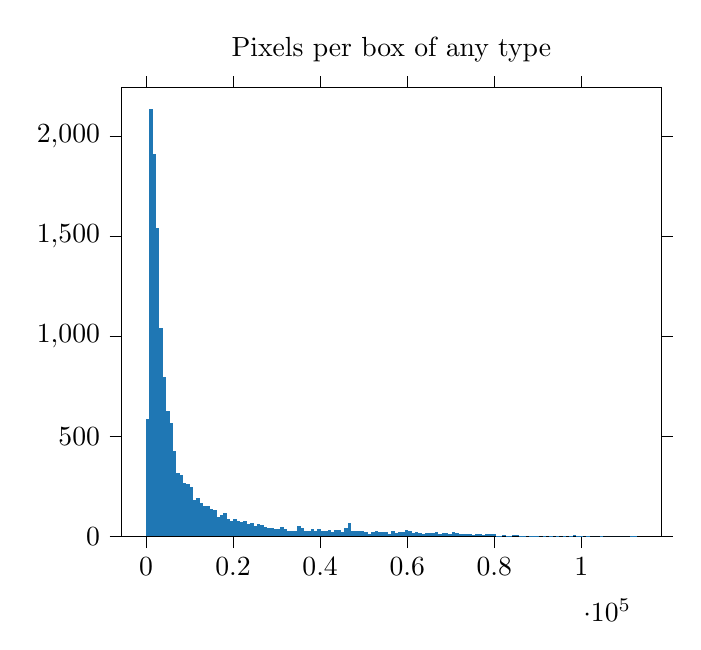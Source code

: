 % This file was created by tikzplotlib v0.8.5.
\begin{tikzpicture}

\definecolor{color0}{rgb}{0.122,0.467,0.706}

\begin{axis}[
tick align=outside,
tick pos=both,
title={Pixels per box of any type},
x grid style={white!69.02!black},
xmin=-5611.622, xmax=118315.094,
xtick style={color=black},
y grid style={white!69.02!black},
ymin=0, ymax=2243.85,
ytick style={color=black}
]
\draw[fill=color0,draw opacity=0] (axis cs:21.411,0) rectangle (axis cs:793.059,588);
\draw[fill=color0,draw opacity=0] (axis cs:793.059,0) rectangle (axis cs:1564.708,2137);
\draw[fill=color0,draw opacity=0] (axis cs:1564.708,0) rectangle (axis cs:2336.356,1915);
\draw[fill=color0,draw opacity=0] (axis cs:2336.356,0) rectangle (axis cs:3108.004,1544);
\draw[fill=color0,draw opacity=0] (axis cs:3108.004,0) rectangle (axis cs:3879.652,1040);
\draw[fill=color0,draw opacity=0] (axis cs:3879.652,0) rectangle (axis cs:4651.301,795);
\draw[fill=color0,draw opacity=0] (axis cs:4651.301,0) rectangle (axis cs:5422.949,626);
\draw[fill=color0,draw opacity=0] (axis cs:5422.949,0) rectangle (axis cs:6194.597,565);
\draw[fill=color0,draw opacity=0] (axis cs:6194.597,0) rectangle (axis cs:6966.246,424);
\draw[fill=color0,draw opacity=0] (axis cs:6966.246,0) rectangle (axis cs:7737.894,316);
\draw[fill=color0,draw opacity=0] (axis cs:7737.894,0) rectangle (axis cs:8509.542,308);
\draw[fill=color0,draw opacity=0] (axis cs:8509.542,0) rectangle (axis cs:9281.191,268);
\draw[fill=color0,draw opacity=0] (axis cs:9281.191,0) rectangle (axis cs:10052.839,260);
\draw[fill=color0,draw opacity=0] (axis cs:10052.839,0) rectangle (axis cs:10824.487,246);
\draw[fill=color0,draw opacity=0] (axis cs:10824.487,0) rectangle (axis cs:11596.135,182);
\draw[fill=color0,draw opacity=0] (axis cs:11596.135,0) rectangle (axis cs:12367.784,189);
\draw[fill=color0,draw opacity=0] (axis cs:12367.784,0) rectangle (axis cs:13139.432,166);
\draw[fill=color0,draw opacity=0] (axis cs:13139.432,0) rectangle (axis cs:13911.08,152);
\draw[fill=color0,draw opacity=0] (axis cs:13911.08,0) rectangle (axis cs:14682.729,150);
\draw[fill=color0,draw opacity=0] (axis cs:14682.729,0) rectangle (axis cs:15454.377,136);
\draw[fill=color0,draw opacity=0] (axis cs:15454.377,0) rectangle (axis cs:16226.025,133);
\draw[fill=color0,draw opacity=0] (axis cs:16226.025,0) rectangle (axis cs:16997.673,95);
\draw[fill=color0,draw opacity=0] (axis cs:16997.673,0) rectangle (axis cs:17769.322,107);
\draw[fill=color0,draw opacity=0] (axis cs:17769.322,0) rectangle (axis cs:18540.97,115);
\draw[fill=color0,draw opacity=0] (axis cs:18540.97,0) rectangle (axis cs:19312.618,84);
\draw[fill=color0,draw opacity=0] (axis cs:19312.618,0) rectangle (axis cs:20084.267,76);
\draw[fill=color0,draw opacity=0] (axis cs:20084.267,0) rectangle (axis cs:20855.915,84);
\draw[fill=color0,draw opacity=0] (axis cs:20855.915,0) rectangle (axis cs:21627.563,74);
\draw[fill=color0,draw opacity=0] (axis cs:21627.563,0) rectangle (axis cs:22399.211,73);
\draw[fill=color0,draw opacity=0] (axis cs:22399.211,0) rectangle (axis cs:23170.86,77);
\draw[fill=color0,draw opacity=0] (axis cs:23170.86,0) rectangle (axis cs:23942.508,63);
\draw[fill=color0,draw opacity=0] (axis cs:23942.508,0) rectangle (axis cs:24714.156,64);
\draw[fill=color0,draw opacity=0] (axis cs:24714.156,0) rectangle (axis cs:25485.805,53);
\draw[fill=color0,draw opacity=0] (axis cs:25485.805,0) rectangle (axis cs:26257.453,63);
\draw[fill=color0,draw opacity=0] (axis cs:26257.453,0) rectangle (axis cs:27029.101,58);
\draw[fill=color0,draw opacity=0] (axis cs:27029.101,0) rectangle (axis cs:27800.75,48);
\draw[fill=color0,draw opacity=0] (axis cs:27800.75,0) rectangle (axis cs:28572.398,43);
\draw[fill=color0,draw opacity=0] (axis cs:28572.398,0) rectangle (axis cs:29344.046,43);
\draw[fill=color0,draw opacity=0] (axis cs:29344.046,0) rectangle (axis cs:30115.694,37);
\draw[fill=color0,draw opacity=0] (axis cs:30115.694,0) rectangle (axis cs:30887.343,34);
\draw[fill=color0,draw opacity=0] (axis cs:30887.343,0) rectangle (axis cs:31658.991,46);
\draw[fill=color0,draw opacity=0] (axis cs:31658.991,0) rectangle (axis cs:32430.639,34);
\draw[fill=color0,draw opacity=0] (axis cs:32430.639,0) rectangle (axis cs:33202.288,24);
\draw[fill=color0,draw opacity=0] (axis cs:33202.288,0) rectangle (axis cs:33973.936,25);
\draw[fill=color0,draw opacity=0] (axis cs:33973.936,0) rectangle (axis cs:34745.584,28);
\draw[fill=color0,draw opacity=0] (axis cs:34745.584,0) rectangle (axis cs:35517.232,50);
\draw[fill=color0,draw opacity=0] (axis cs:35517.232,0) rectangle (axis cs:36288.881,39);
\draw[fill=color0,draw opacity=0] (axis cs:36288.881,0) rectangle (axis cs:37060.529,28);
\draw[fill=color0,draw opacity=0] (axis cs:37060.529,0) rectangle (axis cs:37832.177,26);
\draw[fill=color0,draw opacity=0] (axis cs:37832.177,0) rectangle (axis cs:38603.826,36);
\draw[fill=color0,draw opacity=0] (axis cs:38603.826,0) rectangle (axis cs:39375.474,25);
\draw[fill=color0,draw opacity=0] (axis cs:39375.474,0) rectangle (axis cs:40147.122,34);
\draw[fill=color0,draw opacity=0] (axis cs:40147.122,0) rectangle (axis cs:40918.77,24);
\draw[fill=color0,draw opacity=0] (axis cs:40918.77,0) rectangle (axis cs:41690.419,26);
\draw[fill=color0,draw opacity=0] (axis cs:41690.419,0) rectangle (axis cs:42462.067,29);
\draw[fill=color0,draw opacity=0] (axis cs:42462.067,0) rectangle (axis cs:43233.715,22);
\draw[fill=color0,draw opacity=0] (axis cs:43233.715,0) rectangle (axis cs:44005.364,30);
\draw[fill=color0,draw opacity=0] (axis cs:44005.364,0) rectangle (axis cs:44777.012,33);
\draw[fill=color0,draw opacity=0] (axis cs:44777.012,0) rectangle (axis cs:45548.66,22);
\draw[fill=color0,draw opacity=0] (axis cs:45548.66,0) rectangle (axis cs:46320.309,41);
\draw[fill=color0,draw opacity=0] (axis cs:46320.309,0) rectangle (axis cs:47091.957,66);
\draw[fill=color0,draw opacity=0] (axis cs:47091.957,0) rectangle (axis cs:47863.605,25);
\draw[fill=color0,draw opacity=0] (axis cs:47863.605,0) rectangle (axis cs:48635.253,27);
\draw[fill=color0,draw opacity=0] (axis cs:48635.253,0) rectangle (axis cs:49406.902,24);
\draw[fill=color0,draw opacity=0] (axis cs:49406.902,0) rectangle (axis cs:50178.55,24);
\draw[fill=color0,draw opacity=0] (axis cs:50178.55,0) rectangle (axis cs:50950.198,19);
\draw[fill=color0,draw opacity=0] (axis cs:50950.198,0) rectangle (axis cs:51721.847,11);
\draw[fill=color0,draw opacity=0] (axis cs:51721.847,0) rectangle (axis cs:52493.495,21);
\draw[fill=color0,draw opacity=0] (axis cs:52493.495,0) rectangle (axis cs:53265.143,27);
\draw[fill=color0,draw opacity=0] (axis cs:53265.143,0) rectangle (axis cs:54036.791,22);
\draw[fill=color0,draw opacity=0] (axis cs:54036.791,0) rectangle (axis cs:54808.44,19);
\draw[fill=color0,draw opacity=0] (axis cs:54808.44,0) rectangle (axis cs:55580.088,19);
\draw[fill=color0,draw opacity=0] (axis cs:55580.088,0) rectangle (axis cs:56351.736,12);
\draw[fill=color0,draw opacity=0] (axis cs:56351.736,0) rectangle (axis cs:57123.385,27);
\draw[fill=color0,draw opacity=0] (axis cs:57123.385,0) rectangle (axis cs:57895.033,17);
\draw[fill=color0,draw opacity=0] (axis cs:57895.033,0) rectangle (axis cs:58666.681,22);
\draw[fill=color0,draw opacity=0] (axis cs:58666.681,0) rectangle (axis cs:59438.329,20);
\draw[fill=color0,draw opacity=0] (axis cs:59438.329,0) rectangle (axis cs:60209.978,31);
\draw[fill=color0,draw opacity=0] (axis cs:60209.978,0) rectangle (axis cs:60981.626,24);
\draw[fill=color0,draw opacity=0] (axis cs:60981.626,0) rectangle (axis cs:61753.274,14);
\draw[fill=color0,draw opacity=0] (axis cs:61753.274,0) rectangle (axis cs:62524.923,19);
\draw[fill=color0,draw opacity=0] (axis cs:62524.923,0) rectangle (axis cs:63296.571,15);
\draw[fill=color0,draw opacity=0] (axis cs:63296.571,0) rectangle (axis cs:64068.219,12);
\draw[fill=color0,draw opacity=0] (axis cs:64068.219,0) rectangle (axis cs:64839.868,17);
\draw[fill=color0,draw opacity=0] (axis cs:64839.868,0) rectangle (axis cs:65611.516,16);
\draw[fill=color0,draw opacity=0] (axis cs:65611.516,0) rectangle (axis cs:66383.164,17);
\draw[fill=color0,draw opacity=0] (axis cs:66383.164,0) rectangle (axis cs:67154.812,20);
\draw[fill=color0,draw opacity=0] (axis cs:67154.812,0) rectangle (axis cs:67926.461,13);
\draw[fill=color0,draw opacity=0] (axis cs:67926.461,0) rectangle (axis cs:68698.109,18);
\draw[fill=color0,draw opacity=0] (axis cs:68698.109,0) rectangle (axis cs:69469.757,15);
\draw[fill=color0,draw opacity=0] (axis cs:69469.757,0) rectangle (axis cs:70241.406,13);
\draw[fill=color0,draw opacity=0] (axis cs:70241.406,0) rectangle (axis cs:71013.054,19);
\draw[fill=color0,draw opacity=0] (axis cs:71013.054,0) rectangle (axis cs:71784.702,14);
\draw[fill=color0,draw opacity=0] (axis cs:71784.702,0) rectangle (axis cs:72556.35,12);
\draw[fill=color0,draw opacity=0] (axis cs:72556.35,0) rectangle (axis cs:73327.999,12);
\draw[fill=color0,draw opacity=0] (axis cs:73327.999,0) rectangle (axis cs:74099.647,12);
\draw[fill=color0,draw opacity=0] (axis cs:74099.647,0) rectangle (axis cs:74871.295,11);
\draw[fill=color0,draw opacity=0] (axis cs:74871.295,0) rectangle (axis cs:75642.944,7);
\draw[fill=color0,draw opacity=0] (axis cs:75642.944,0) rectangle (axis cs:76414.592,13);
\draw[fill=color0,draw opacity=0] (axis cs:76414.592,0) rectangle (axis cs:77186.24,10);
\draw[fill=color0,draw opacity=0] (axis cs:77186.24,0) rectangle (axis cs:77957.888,7);
\draw[fill=color0,draw opacity=0] (axis cs:77957.888,0) rectangle (axis cs:78729.537,13);
\draw[fill=color0,draw opacity=0] (axis cs:78729.537,0) rectangle (axis cs:79501.185,10);
\draw[fill=color0,draw opacity=0] (axis cs:79501.185,0) rectangle (axis cs:80272.833,9);
\draw[fill=color0,draw opacity=0] (axis cs:80272.833,0) rectangle (axis cs:81044.482,2);
\draw[fill=color0,draw opacity=0] (axis cs:81044.482,0) rectangle (axis cs:81816.13,3);
\draw[fill=color0,draw opacity=0] (axis cs:81816.13,0) rectangle (axis cs:82587.778,4);
\draw[fill=color0,draw opacity=0] (axis cs:82587.778,0) rectangle (axis cs:83359.427,2);
\draw[fill=color0,draw opacity=0] (axis cs:83359.427,0) rectangle (axis cs:84131.075,3);
\draw[fill=color0,draw opacity=0] (axis cs:84131.075,0) rectangle (axis cs:84902.723,4);
\draw[fill=color0,draw opacity=0] (axis cs:84902.723,0) rectangle (axis cs:85674.371,5);
\draw[fill=color0,draw opacity=0] (axis cs:85674.371,0) rectangle (axis cs:86446.02,3);
\draw[fill=color0,draw opacity=0] (axis cs:86446.02,0) rectangle (axis cs:87217.668,2);
\draw[fill=color0,draw opacity=0] (axis cs:87217.668,0) rectangle (axis cs:87989.316,0);
\draw[fill=color0,draw opacity=0] (axis cs:87989.316,0) rectangle (axis cs:88760.965,3);
\draw[fill=color0,draw opacity=0] (axis cs:88760.965,0) rectangle (axis cs:89532.613,2);
\draw[fill=color0,draw opacity=0] (axis cs:89532.613,0) rectangle (axis cs:90304.261,3);
\draw[fill=color0,draw opacity=0] (axis cs:90304.261,0) rectangle (axis cs:91075.909,0);
\draw[fill=color0,draw opacity=0] (axis cs:91075.909,0) rectangle (axis cs:91847.558,3);
\draw[fill=color0,draw opacity=0] (axis cs:91847.558,0) rectangle (axis cs:92619.206,0);
\draw[fill=color0,draw opacity=0] (axis cs:92619.206,0) rectangle (axis cs:93390.854,2);
\draw[fill=color0,draw opacity=0] (axis cs:93390.854,0) rectangle (axis cs:94162.503,0);
\draw[fill=color0,draw opacity=0] (axis cs:94162.503,0) rectangle (axis cs:94934.151,2);
\draw[fill=color0,draw opacity=0] (axis cs:94934.151,0) rectangle (axis cs:95705.799,0);
\draw[fill=color0,draw opacity=0] (axis cs:95705.799,0) rectangle (axis cs:96477.447,1);
\draw[fill=color0,draw opacity=0] (axis cs:96477.447,0) rectangle (axis cs:97249.096,0);
\draw[fill=color0,draw opacity=0] (axis cs:97249.096,0) rectangle (axis cs:98020.744,1);
\draw[fill=color0,draw opacity=0] (axis cs:98020.744,0) rectangle (axis cs:98792.392,4);
\draw[fill=color0,draw opacity=0] (axis cs:98792.392,0) rectangle (axis cs:99564.041,1);
\draw[fill=color0,draw opacity=0] (axis cs:99564.041,0) rectangle (axis cs:100335.689,2);
\draw[fill=color0,draw opacity=0] (axis cs:100335.689,0) rectangle (axis cs:101107.337,0);
\draw[fill=color0,draw opacity=0] (axis cs:101107.337,0) rectangle (axis cs:101878.986,1);
\draw[fill=color0,draw opacity=0] (axis cs:101878.986,0) rectangle (axis cs:102650.634,0);
\draw[fill=color0,draw opacity=0] (axis cs:102650.634,0) rectangle (axis cs:103422.282,0);
\draw[fill=color0,draw opacity=0] (axis cs:103422.282,0) rectangle (axis cs:104193.93,0);
\draw[fill=color0,draw opacity=0] (axis cs:104193.93,0) rectangle (axis cs:104965.579,1);
\draw[fill=color0,draw opacity=0] (axis cs:104965.579,0) rectangle (axis cs:105737.227,0);
\draw[fill=color0,draw opacity=0] (axis cs:105737.227,0) rectangle (axis cs:106508.875,0);
\draw[fill=color0,draw opacity=0] (axis cs:106508.875,0) rectangle (axis cs:107280.524,0);
\draw[fill=color0,draw opacity=0] (axis cs:107280.524,0) rectangle (axis cs:108052.172,0);
\draw[fill=color0,draw opacity=0] (axis cs:108052.172,0) rectangle (axis cs:108823.82,0);
\draw[fill=color0,draw opacity=0] (axis cs:108823.82,0) rectangle (axis cs:109595.468,0);
\draw[fill=color0,draw opacity=0] (axis cs:109595.468,0) rectangle (axis cs:110367.117,0);
\draw[fill=color0,draw opacity=0] (axis cs:110367.117,0) rectangle (axis cs:111138.765,0);
\draw[fill=color0,draw opacity=0] (axis cs:111138.765,0) rectangle (axis cs:111910.413,1);
\draw[fill=color0,draw opacity=0] (axis cs:111910.413,0) rectangle (axis cs:112682.062,2);
\end{axis}

\end{tikzpicture}
